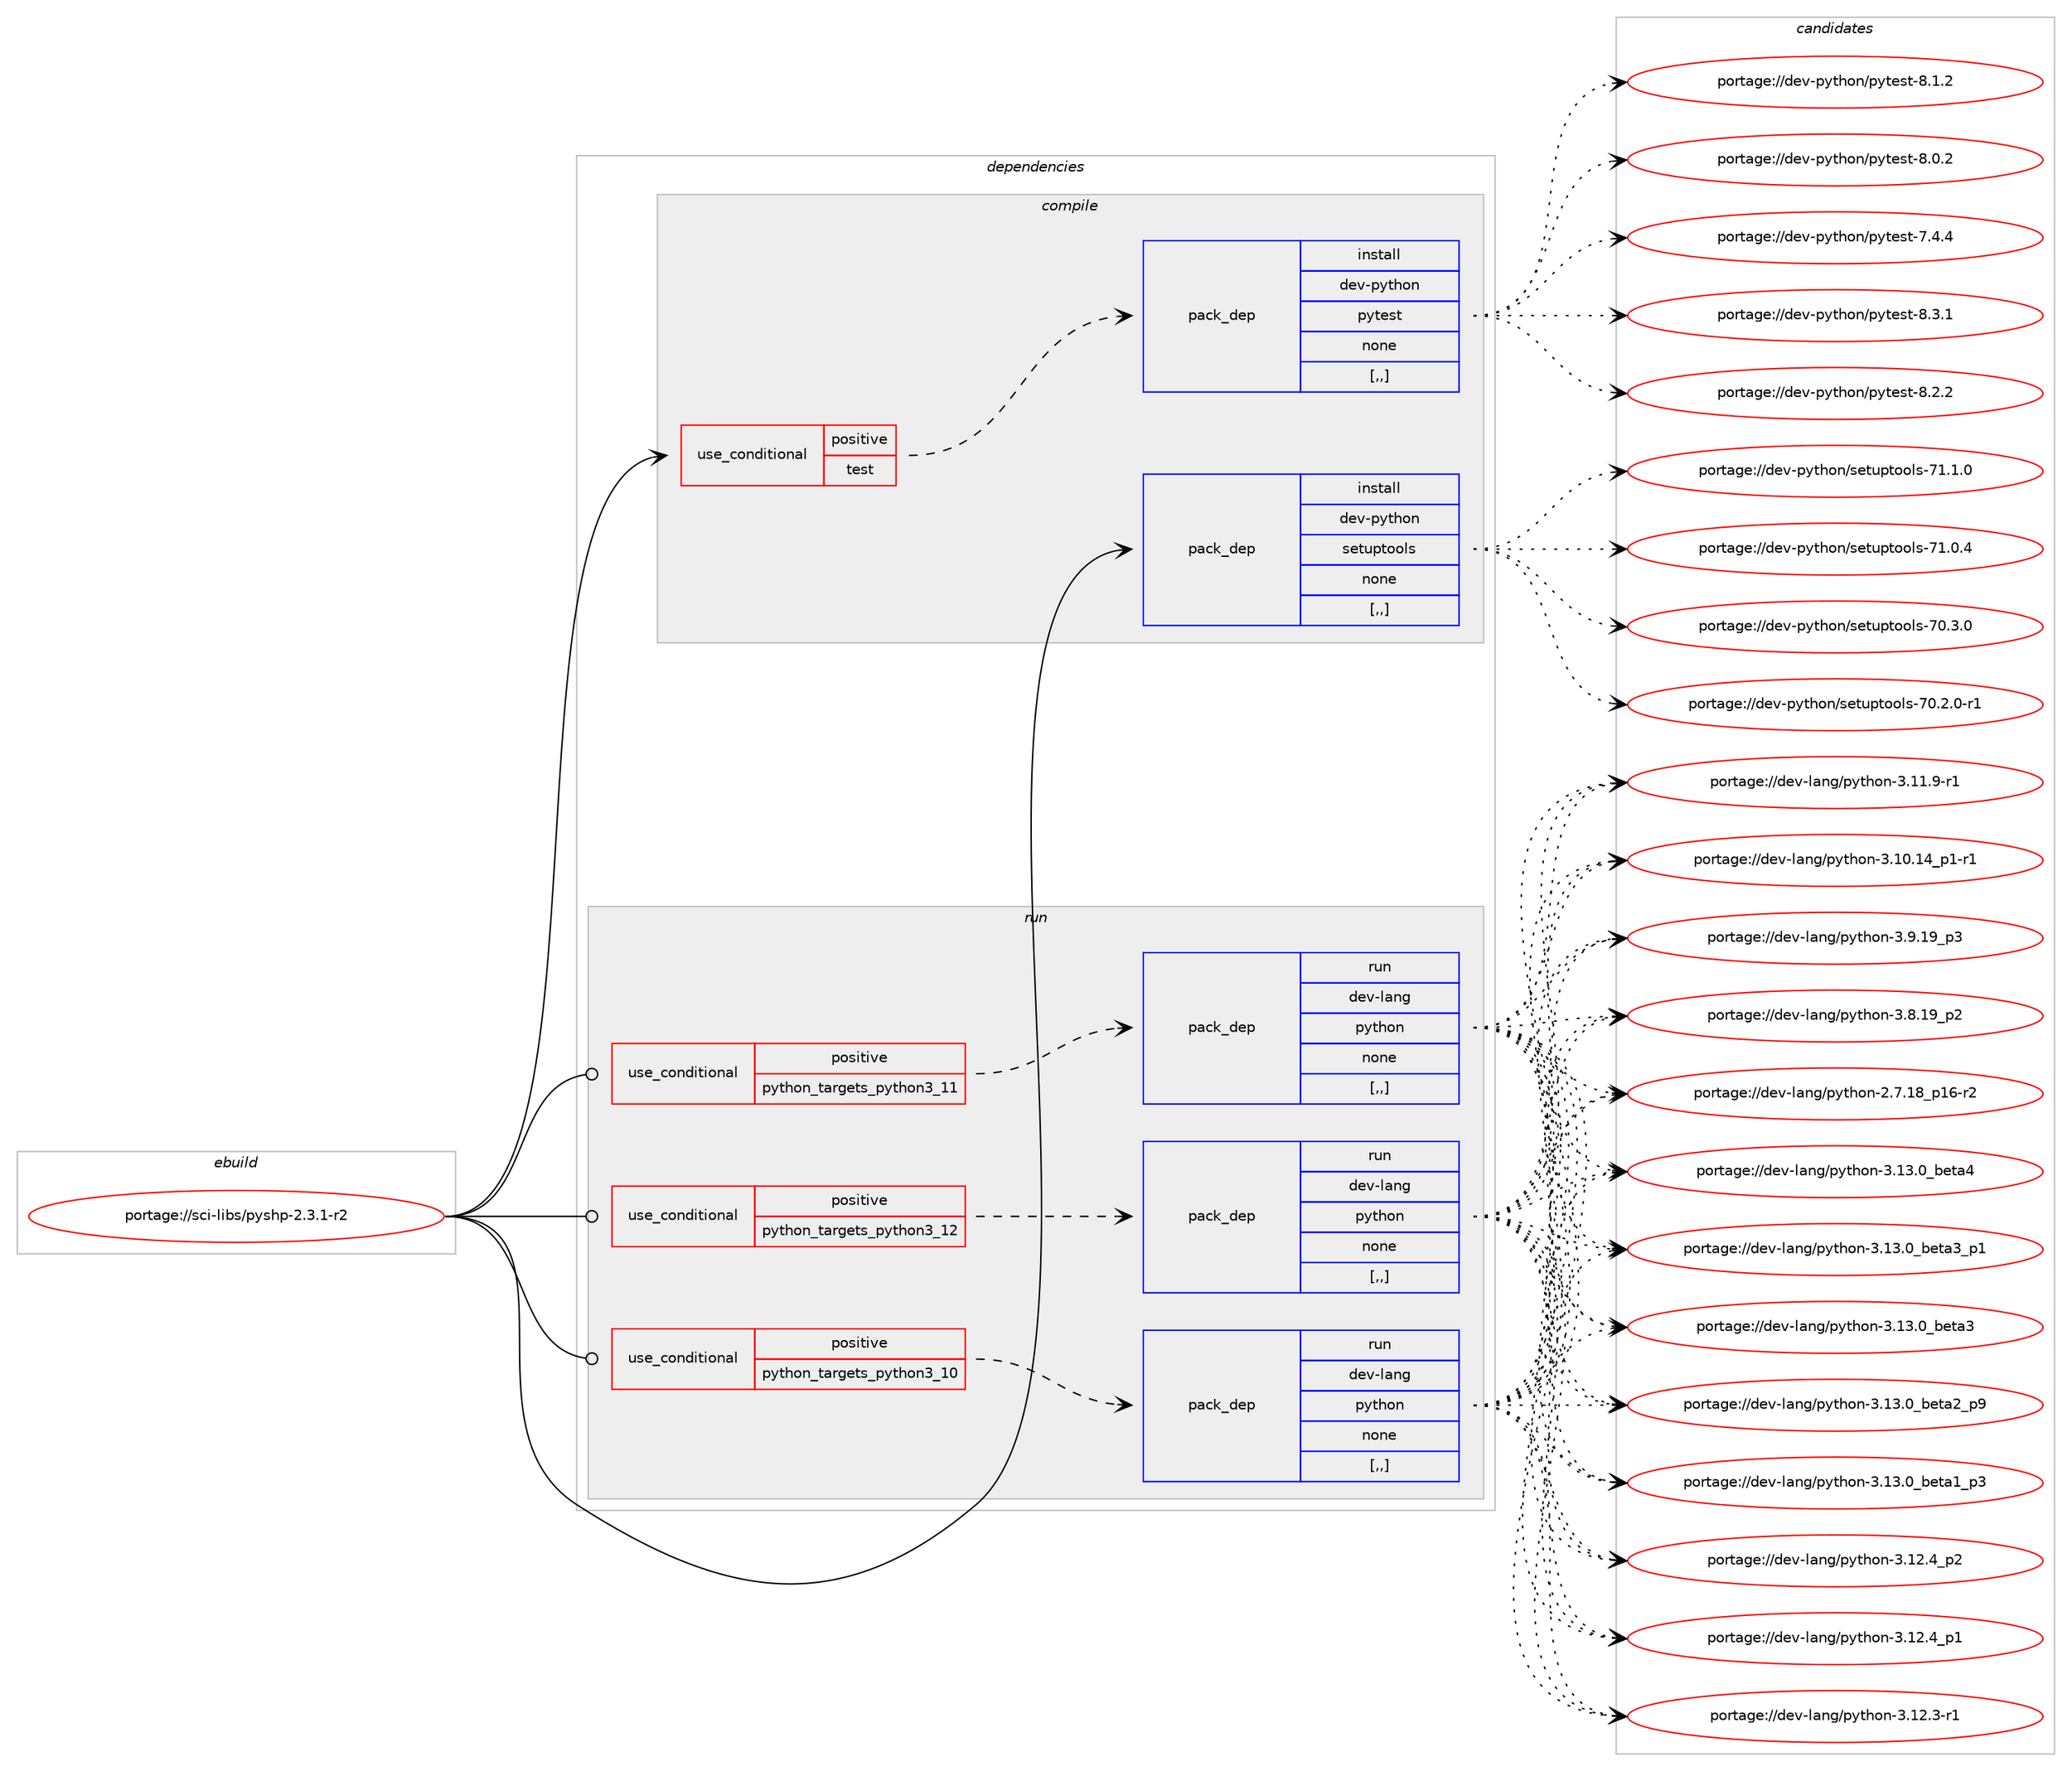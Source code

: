 digraph prolog {

# *************
# Graph options
# *************

newrank=true;
concentrate=true;
compound=true;
graph [rankdir=LR,fontname=Helvetica,fontsize=10,ranksep=1.5];#, ranksep=2.5, nodesep=0.2];
edge  [arrowhead=vee];
node  [fontname=Helvetica,fontsize=10];

# **********
# The ebuild
# **********

subgraph cluster_leftcol {
color=gray;
label=<<i>ebuild</i>>;
id [label="portage://sci-libs/pyshp-2.3.1-r2", color=red, width=4, href="../sci-libs/pyshp-2.3.1-r2.svg"];
}

# ****************
# The dependencies
# ****************

subgraph cluster_midcol {
color=gray;
label=<<i>dependencies</i>>;
subgraph cluster_compile {
fillcolor="#eeeeee";
style=filled;
label=<<i>compile</i>>;
subgraph cond107599 {
dependency405940 [label=<<TABLE BORDER="0" CELLBORDER="1" CELLSPACING="0" CELLPADDING="4"><TR><TD ROWSPAN="3" CELLPADDING="10">use_conditional</TD></TR><TR><TD>positive</TD></TR><TR><TD>test</TD></TR></TABLE>>, shape=none, color=red];
subgraph pack295459 {
dependency405941 [label=<<TABLE BORDER="0" CELLBORDER="1" CELLSPACING="0" CELLPADDING="4" WIDTH="220"><TR><TD ROWSPAN="6" CELLPADDING="30">pack_dep</TD></TR><TR><TD WIDTH="110">install</TD></TR><TR><TD>dev-python</TD></TR><TR><TD>pytest</TD></TR><TR><TD>none</TD></TR><TR><TD>[,,]</TD></TR></TABLE>>, shape=none, color=blue];
}
dependency405940:e -> dependency405941:w [weight=20,style="dashed",arrowhead="vee"];
}
id:e -> dependency405940:w [weight=20,style="solid",arrowhead="vee"];
subgraph pack295460 {
dependency405942 [label=<<TABLE BORDER="0" CELLBORDER="1" CELLSPACING="0" CELLPADDING="4" WIDTH="220"><TR><TD ROWSPAN="6" CELLPADDING="30">pack_dep</TD></TR><TR><TD WIDTH="110">install</TD></TR><TR><TD>dev-python</TD></TR><TR><TD>setuptools</TD></TR><TR><TD>none</TD></TR><TR><TD>[,,]</TD></TR></TABLE>>, shape=none, color=blue];
}
id:e -> dependency405942:w [weight=20,style="solid",arrowhead="vee"];
}
subgraph cluster_compileandrun {
fillcolor="#eeeeee";
style=filled;
label=<<i>compile and run</i>>;
}
subgraph cluster_run {
fillcolor="#eeeeee";
style=filled;
label=<<i>run</i>>;
subgraph cond107600 {
dependency405943 [label=<<TABLE BORDER="0" CELLBORDER="1" CELLSPACING="0" CELLPADDING="4"><TR><TD ROWSPAN="3" CELLPADDING="10">use_conditional</TD></TR><TR><TD>positive</TD></TR><TR><TD>python_targets_python3_10</TD></TR></TABLE>>, shape=none, color=red];
subgraph pack295461 {
dependency405944 [label=<<TABLE BORDER="0" CELLBORDER="1" CELLSPACING="0" CELLPADDING="4" WIDTH="220"><TR><TD ROWSPAN="6" CELLPADDING="30">pack_dep</TD></TR><TR><TD WIDTH="110">run</TD></TR><TR><TD>dev-lang</TD></TR><TR><TD>python</TD></TR><TR><TD>none</TD></TR><TR><TD>[,,]</TD></TR></TABLE>>, shape=none, color=blue];
}
dependency405943:e -> dependency405944:w [weight=20,style="dashed",arrowhead="vee"];
}
id:e -> dependency405943:w [weight=20,style="solid",arrowhead="odot"];
subgraph cond107601 {
dependency405945 [label=<<TABLE BORDER="0" CELLBORDER="1" CELLSPACING="0" CELLPADDING="4"><TR><TD ROWSPAN="3" CELLPADDING="10">use_conditional</TD></TR><TR><TD>positive</TD></TR><TR><TD>python_targets_python3_11</TD></TR></TABLE>>, shape=none, color=red];
subgraph pack295462 {
dependency405946 [label=<<TABLE BORDER="0" CELLBORDER="1" CELLSPACING="0" CELLPADDING="4" WIDTH="220"><TR><TD ROWSPAN="6" CELLPADDING="30">pack_dep</TD></TR><TR><TD WIDTH="110">run</TD></TR><TR><TD>dev-lang</TD></TR><TR><TD>python</TD></TR><TR><TD>none</TD></TR><TR><TD>[,,]</TD></TR></TABLE>>, shape=none, color=blue];
}
dependency405945:e -> dependency405946:w [weight=20,style="dashed",arrowhead="vee"];
}
id:e -> dependency405945:w [weight=20,style="solid",arrowhead="odot"];
subgraph cond107602 {
dependency405947 [label=<<TABLE BORDER="0" CELLBORDER="1" CELLSPACING="0" CELLPADDING="4"><TR><TD ROWSPAN="3" CELLPADDING="10">use_conditional</TD></TR><TR><TD>positive</TD></TR><TR><TD>python_targets_python3_12</TD></TR></TABLE>>, shape=none, color=red];
subgraph pack295463 {
dependency405948 [label=<<TABLE BORDER="0" CELLBORDER="1" CELLSPACING="0" CELLPADDING="4" WIDTH="220"><TR><TD ROWSPAN="6" CELLPADDING="30">pack_dep</TD></TR><TR><TD WIDTH="110">run</TD></TR><TR><TD>dev-lang</TD></TR><TR><TD>python</TD></TR><TR><TD>none</TD></TR><TR><TD>[,,]</TD></TR></TABLE>>, shape=none, color=blue];
}
dependency405947:e -> dependency405948:w [weight=20,style="dashed",arrowhead="vee"];
}
id:e -> dependency405947:w [weight=20,style="solid",arrowhead="odot"];
}
}

# **************
# The candidates
# **************

subgraph cluster_choices {
rank=same;
color=gray;
label=<<i>candidates</i>>;

subgraph choice295459 {
color=black;
nodesep=1;
choice1001011184511212111610411111047112121116101115116455646514649 [label="portage://dev-python/pytest-8.3.1", color=red, width=4,href="../dev-python/pytest-8.3.1.svg"];
choice1001011184511212111610411111047112121116101115116455646504650 [label="portage://dev-python/pytest-8.2.2", color=red, width=4,href="../dev-python/pytest-8.2.2.svg"];
choice1001011184511212111610411111047112121116101115116455646494650 [label="portage://dev-python/pytest-8.1.2", color=red, width=4,href="../dev-python/pytest-8.1.2.svg"];
choice1001011184511212111610411111047112121116101115116455646484650 [label="portage://dev-python/pytest-8.0.2", color=red, width=4,href="../dev-python/pytest-8.0.2.svg"];
choice1001011184511212111610411111047112121116101115116455546524652 [label="portage://dev-python/pytest-7.4.4", color=red, width=4,href="../dev-python/pytest-7.4.4.svg"];
dependency405941:e -> choice1001011184511212111610411111047112121116101115116455646514649:w [style=dotted,weight="100"];
dependency405941:e -> choice1001011184511212111610411111047112121116101115116455646504650:w [style=dotted,weight="100"];
dependency405941:e -> choice1001011184511212111610411111047112121116101115116455646494650:w [style=dotted,weight="100"];
dependency405941:e -> choice1001011184511212111610411111047112121116101115116455646484650:w [style=dotted,weight="100"];
dependency405941:e -> choice1001011184511212111610411111047112121116101115116455546524652:w [style=dotted,weight="100"];
}
subgraph choice295460 {
color=black;
nodesep=1;
choice100101118451121211161041111104711510111611711211611111110811545554946494648 [label="portage://dev-python/setuptools-71.1.0", color=red, width=4,href="../dev-python/setuptools-71.1.0.svg"];
choice100101118451121211161041111104711510111611711211611111110811545554946484652 [label="portage://dev-python/setuptools-71.0.4", color=red, width=4,href="../dev-python/setuptools-71.0.4.svg"];
choice100101118451121211161041111104711510111611711211611111110811545554846514648 [label="portage://dev-python/setuptools-70.3.0", color=red, width=4,href="../dev-python/setuptools-70.3.0.svg"];
choice1001011184511212111610411111047115101116117112116111111108115455548465046484511449 [label="portage://dev-python/setuptools-70.2.0-r1", color=red, width=4,href="../dev-python/setuptools-70.2.0-r1.svg"];
dependency405942:e -> choice100101118451121211161041111104711510111611711211611111110811545554946494648:w [style=dotted,weight="100"];
dependency405942:e -> choice100101118451121211161041111104711510111611711211611111110811545554946484652:w [style=dotted,weight="100"];
dependency405942:e -> choice100101118451121211161041111104711510111611711211611111110811545554846514648:w [style=dotted,weight="100"];
dependency405942:e -> choice1001011184511212111610411111047115101116117112116111111108115455548465046484511449:w [style=dotted,weight="100"];
}
subgraph choice295461 {
color=black;
nodesep=1;
choice1001011184510897110103471121211161041111104551464951464895981011169752 [label="portage://dev-lang/python-3.13.0_beta4", color=red, width=4,href="../dev-lang/python-3.13.0_beta4.svg"];
choice10010111845108971101034711212111610411111045514649514648959810111697519511249 [label="portage://dev-lang/python-3.13.0_beta3_p1", color=red, width=4,href="../dev-lang/python-3.13.0_beta3_p1.svg"];
choice1001011184510897110103471121211161041111104551464951464895981011169751 [label="portage://dev-lang/python-3.13.0_beta3", color=red, width=4,href="../dev-lang/python-3.13.0_beta3.svg"];
choice10010111845108971101034711212111610411111045514649514648959810111697509511257 [label="portage://dev-lang/python-3.13.0_beta2_p9", color=red, width=4,href="../dev-lang/python-3.13.0_beta2_p9.svg"];
choice10010111845108971101034711212111610411111045514649514648959810111697499511251 [label="portage://dev-lang/python-3.13.0_beta1_p3", color=red, width=4,href="../dev-lang/python-3.13.0_beta1_p3.svg"];
choice100101118451089711010347112121116104111110455146495046529511250 [label="portage://dev-lang/python-3.12.4_p2", color=red, width=4,href="../dev-lang/python-3.12.4_p2.svg"];
choice100101118451089711010347112121116104111110455146495046529511249 [label="portage://dev-lang/python-3.12.4_p1", color=red, width=4,href="../dev-lang/python-3.12.4_p1.svg"];
choice100101118451089711010347112121116104111110455146495046514511449 [label="portage://dev-lang/python-3.12.3-r1", color=red, width=4,href="../dev-lang/python-3.12.3-r1.svg"];
choice100101118451089711010347112121116104111110455146494946574511449 [label="portage://dev-lang/python-3.11.9-r1", color=red, width=4,href="../dev-lang/python-3.11.9-r1.svg"];
choice100101118451089711010347112121116104111110455146494846495295112494511449 [label="portage://dev-lang/python-3.10.14_p1-r1", color=red, width=4,href="../dev-lang/python-3.10.14_p1-r1.svg"];
choice100101118451089711010347112121116104111110455146574649579511251 [label="portage://dev-lang/python-3.9.19_p3", color=red, width=4,href="../dev-lang/python-3.9.19_p3.svg"];
choice100101118451089711010347112121116104111110455146564649579511250 [label="portage://dev-lang/python-3.8.19_p2", color=red, width=4,href="../dev-lang/python-3.8.19_p2.svg"];
choice100101118451089711010347112121116104111110455046554649569511249544511450 [label="portage://dev-lang/python-2.7.18_p16-r2", color=red, width=4,href="../dev-lang/python-2.7.18_p16-r2.svg"];
dependency405944:e -> choice1001011184510897110103471121211161041111104551464951464895981011169752:w [style=dotted,weight="100"];
dependency405944:e -> choice10010111845108971101034711212111610411111045514649514648959810111697519511249:w [style=dotted,weight="100"];
dependency405944:e -> choice1001011184510897110103471121211161041111104551464951464895981011169751:w [style=dotted,weight="100"];
dependency405944:e -> choice10010111845108971101034711212111610411111045514649514648959810111697509511257:w [style=dotted,weight="100"];
dependency405944:e -> choice10010111845108971101034711212111610411111045514649514648959810111697499511251:w [style=dotted,weight="100"];
dependency405944:e -> choice100101118451089711010347112121116104111110455146495046529511250:w [style=dotted,weight="100"];
dependency405944:e -> choice100101118451089711010347112121116104111110455146495046529511249:w [style=dotted,weight="100"];
dependency405944:e -> choice100101118451089711010347112121116104111110455146495046514511449:w [style=dotted,weight="100"];
dependency405944:e -> choice100101118451089711010347112121116104111110455146494946574511449:w [style=dotted,weight="100"];
dependency405944:e -> choice100101118451089711010347112121116104111110455146494846495295112494511449:w [style=dotted,weight="100"];
dependency405944:e -> choice100101118451089711010347112121116104111110455146574649579511251:w [style=dotted,weight="100"];
dependency405944:e -> choice100101118451089711010347112121116104111110455146564649579511250:w [style=dotted,weight="100"];
dependency405944:e -> choice100101118451089711010347112121116104111110455046554649569511249544511450:w [style=dotted,weight="100"];
}
subgraph choice295462 {
color=black;
nodesep=1;
choice1001011184510897110103471121211161041111104551464951464895981011169752 [label="portage://dev-lang/python-3.13.0_beta4", color=red, width=4,href="../dev-lang/python-3.13.0_beta4.svg"];
choice10010111845108971101034711212111610411111045514649514648959810111697519511249 [label="portage://dev-lang/python-3.13.0_beta3_p1", color=red, width=4,href="../dev-lang/python-3.13.0_beta3_p1.svg"];
choice1001011184510897110103471121211161041111104551464951464895981011169751 [label="portage://dev-lang/python-3.13.0_beta3", color=red, width=4,href="../dev-lang/python-3.13.0_beta3.svg"];
choice10010111845108971101034711212111610411111045514649514648959810111697509511257 [label="portage://dev-lang/python-3.13.0_beta2_p9", color=red, width=4,href="../dev-lang/python-3.13.0_beta2_p9.svg"];
choice10010111845108971101034711212111610411111045514649514648959810111697499511251 [label="portage://dev-lang/python-3.13.0_beta1_p3", color=red, width=4,href="../dev-lang/python-3.13.0_beta1_p3.svg"];
choice100101118451089711010347112121116104111110455146495046529511250 [label="portage://dev-lang/python-3.12.4_p2", color=red, width=4,href="../dev-lang/python-3.12.4_p2.svg"];
choice100101118451089711010347112121116104111110455146495046529511249 [label="portage://dev-lang/python-3.12.4_p1", color=red, width=4,href="../dev-lang/python-3.12.4_p1.svg"];
choice100101118451089711010347112121116104111110455146495046514511449 [label="portage://dev-lang/python-3.12.3-r1", color=red, width=4,href="../dev-lang/python-3.12.3-r1.svg"];
choice100101118451089711010347112121116104111110455146494946574511449 [label="portage://dev-lang/python-3.11.9-r1", color=red, width=4,href="../dev-lang/python-3.11.9-r1.svg"];
choice100101118451089711010347112121116104111110455146494846495295112494511449 [label="portage://dev-lang/python-3.10.14_p1-r1", color=red, width=4,href="../dev-lang/python-3.10.14_p1-r1.svg"];
choice100101118451089711010347112121116104111110455146574649579511251 [label="portage://dev-lang/python-3.9.19_p3", color=red, width=4,href="../dev-lang/python-3.9.19_p3.svg"];
choice100101118451089711010347112121116104111110455146564649579511250 [label="portage://dev-lang/python-3.8.19_p2", color=red, width=4,href="../dev-lang/python-3.8.19_p2.svg"];
choice100101118451089711010347112121116104111110455046554649569511249544511450 [label="portage://dev-lang/python-2.7.18_p16-r2", color=red, width=4,href="../dev-lang/python-2.7.18_p16-r2.svg"];
dependency405946:e -> choice1001011184510897110103471121211161041111104551464951464895981011169752:w [style=dotted,weight="100"];
dependency405946:e -> choice10010111845108971101034711212111610411111045514649514648959810111697519511249:w [style=dotted,weight="100"];
dependency405946:e -> choice1001011184510897110103471121211161041111104551464951464895981011169751:w [style=dotted,weight="100"];
dependency405946:e -> choice10010111845108971101034711212111610411111045514649514648959810111697509511257:w [style=dotted,weight="100"];
dependency405946:e -> choice10010111845108971101034711212111610411111045514649514648959810111697499511251:w [style=dotted,weight="100"];
dependency405946:e -> choice100101118451089711010347112121116104111110455146495046529511250:w [style=dotted,weight="100"];
dependency405946:e -> choice100101118451089711010347112121116104111110455146495046529511249:w [style=dotted,weight="100"];
dependency405946:e -> choice100101118451089711010347112121116104111110455146495046514511449:w [style=dotted,weight="100"];
dependency405946:e -> choice100101118451089711010347112121116104111110455146494946574511449:w [style=dotted,weight="100"];
dependency405946:e -> choice100101118451089711010347112121116104111110455146494846495295112494511449:w [style=dotted,weight="100"];
dependency405946:e -> choice100101118451089711010347112121116104111110455146574649579511251:w [style=dotted,weight="100"];
dependency405946:e -> choice100101118451089711010347112121116104111110455146564649579511250:w [style=dotted,weight="100"];
dependency405946:e -> choice100101118451089711010347112121116104111110455046554649569511249544511450:w [style=dotted,weight="100"];
}
subgraph choice295463 {
color=black;
nodesep=1;
choice1001011184510897110103471121211161041111104551464951464895981011169752 [label="portage://dev-lang/python-3.13.0_beta4", color=red, width=4,href="../dev-lang/python-3.13.0_beta4.svg"];
choice10010111845108971101034711212111610411111045514649514648959810111697519511249 [label="portage://dev-lang/python-3.13.0_beta3_p1", color=red, width=4,href="../dev-lang/python-3.13.0_beta3_p1.svg"];
choice1001011184510897110103471121211161041111104551464951464895981011169751 [label="portage://dev-lang/python-3.13.0_beta3", color=red, width=4,href="../dev-lang/python-3.13.0_beta3.svg"];
choice10010111845108971101034711212111610411111045514649514648959810111697509511257 [label="portage://dev-lang/python-3.13.0_beta2_p9", color=red, width=4,href="../dev-lang/python-3.13.0_beta2_p9.svg"];
choice10010111845108971101034711212111610411111045514649514648959810111697499511251 [label="portage://dev-lang/python-3.13.0_beta1_p3", color=red, width=4,href="../dev-lang/python-3.13.0_beta1_p3.svg"];
choice100101118451089711010347112121116104111110455146495046529511250 [label="portage://dev-lang/python-3.12.4_p2", color=red, width=4,href="../dev-lang/python-3.12.4_p2.svg"];
choice100101118451089711010347112121116104111110455146495046529511249 [label="portage://dev-lang/python-3.12.4_p1", color=red, width=4,href="../dev-lang/python-3.12.4_p1.svg"];
choice100101118451089711010347112121116104111110455146495046514511449 [label="portage://dev-lang/python-3.12.3-r1", color=red, width=4,href="../dev-lang/python-3.12.3-r1.svg"];
choice100101118451089711010347112121116104111110455146494946574511449 [label="portage://dev-lang/python-3.11.9-r1", color=red, width=4,href="../dev-lang/python-3.11.9-r1.svg"];
choice100101118451089711010347112121116104111110455146494846495295112494511449 [label="portage://dev-lang/python-3.10.14_p1-r1", color=red, width=4,href="../dev-lang/python-3.10.14_p1-r1.svg"];
choice100101118451089711010347112121116104111110455146574649579511251 [label="portage://dev-lang/python-3.9.19_p3", color=red, width=4,href="../dev-lang/python-3.9.19_p3.svg"];
choice100101118451089711010347112121116104111110455146564649579511250 [label="portage://dev-lang/python-3.8.19_p2", color=red, width=4,href="../dev-lang/python-3.8.19_p2.svg"];
choice100101118451089711010347112121116104111110455046554649569511249544511450 [label="portage://dev-lang/python-2.7.18_p16-r2", color=red, width=4,href="../dev-lang/python-2.7.18_p16-r2.svg"];
dependency405948:e -> choice1001011184510897110103471121211161041111104551464951464895981011169752:w [style=dotted,weight="100"];
dependency405948:e -> choice10010111845108971101034711212111610411111045514649514648959810111697519511249:w [style=dotted,weight="100"];
dependency405948:e -> choice1001011184510897110103471121211161041111104551464951464895981011169751:w [style=dotted,weight="100"];
dependency405948:e -> choice10010111845108971101034711212111610411111045514649514648959810111697509511257:w [style=dotted,weight="100"];
dependency405948:e -> choice10010111845108971101034711212111610411111045514649514648959810111697499511251:w [style=dotted,weight="100"];
dependency405948:e -> choice100101118451089711010347112121116104111110455146495046529511250:w [style=dotted,weight="100"];
dependency405948:e -> choice100101118451089711010347112121116104111110455146495046529511249:w [style=dotted,weight="100"];
dependency405948:e -> choice100101118451089711010347112121116104111110455146495046514511449:w [style=dotted,weight="100"];
dependency405948:e -> choice100101118451089711010347112121116104111110455146494946574511449:w [style=dotted,weight="100"];
dependency405948:e -> choice100101118451089711010347112121116104111110455146494846495295112494511449:w [style=dotted,weight="100"];
dependency405948:e -> choice100101118451089711010347112121116104111110455146574649579511251:w [style=dotted,weight="100"];
dependency405948:e -> choice100101118451089711010347112121116104111110455146564649579511250:w [style=dotted,weight="100"];
dependency405948:e -> choice100101118451089711010347112121116104111110455046554649569511249544511450:w [style=dotted,weight="100"];
}
}

}
